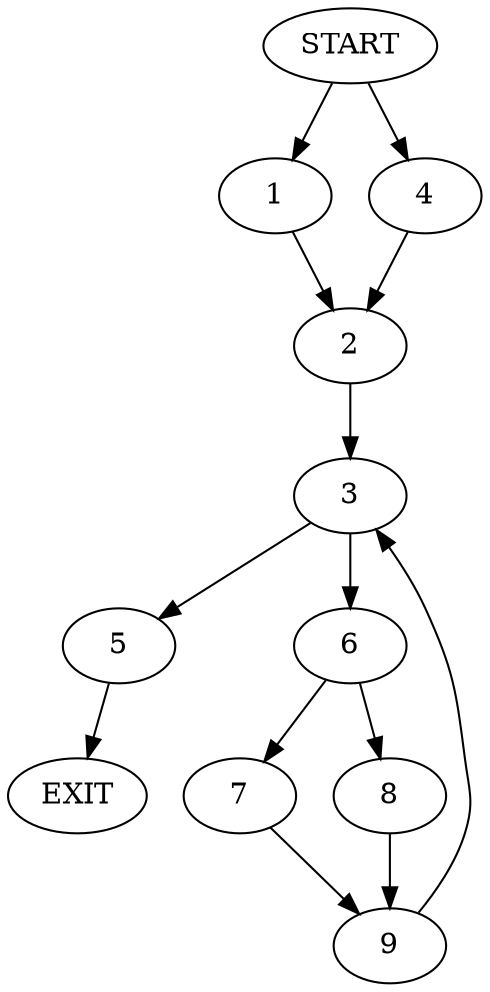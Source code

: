 digraph {
0 [label="START"]
10 [label="EXIT"]
0 -> 1
1 -> 2
2 -> 3
0 -> 4
4 -> 2
3 -> 5
3 -> 6
6 -> 7
6 -> 8
5 -> 10
8 -> 9
7 -> 9
9 -> 3
}
